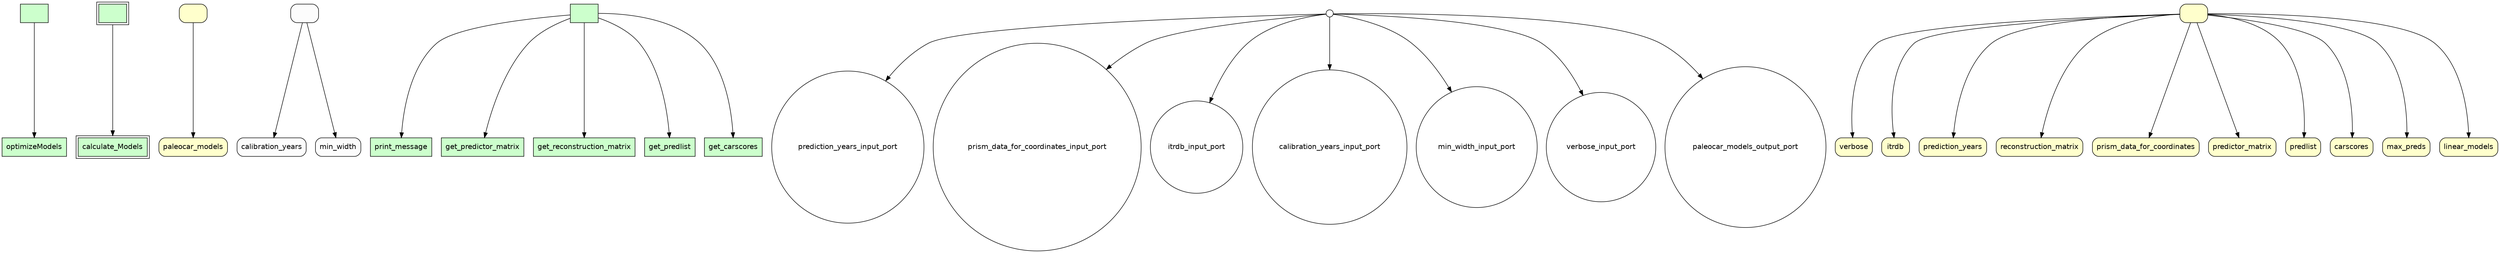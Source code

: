
        digraph{
            n0 [shape=box, fillcolor="#CCFFCC", style=filled, peripheries=1, fontname=Helvetica, label=""];
n1 [shape=box, fillcolor="#CCFFCC", style=filled, peripheries=1, fontname=Helvetica, label="optimizeModels"];
n0 -> n1;
n2 [shape=box, fillcolor="#CCFFCC", style=filled, fontname=Helvetica, peripheries=2, label=""];
n3 [shape=box, fillcolor="#CCFFCC", style=filled, fontname=Helvetica, peripheries=2, label="calculate_Models"];
n2 -> n3;
n4 [rankdir=LR, style="rounded,filled", fillcolor="#FFFFCC", peripheries=1, fontname=Helvetica, shape=record, label=""];
n5 [rankdir=LR, style="rounded,filled", fillcolor="#FFFFCC", peripheries=1, fontname=Helvetica, shape=record, label="paleocar_models"];
n4 -> n5;
n6 [shape=box, style="rounded,filled", fillcolor="#FCFCFC", peripheries=1, fontname=Helvetica, label=""];
n7 [shape=box, style="rounded,filled", fillcolor="#FCFCFC", peripheries=1, fontname=Helvetica, label="calibration_years"];
n6 -> n7;
n8 [shape=box, style="rounded,filled", fillcolor="#FCFCFC", peripheries=1, fontname=Helvetica, label="min_width"];
n6 -> n8;
n9 [rankdir=LR, fillcolor="#CCFFCC", style=filled, peripheries=1, fontname=Helvetica, shape=record, label=""];
n10 [rankdir=LR, fillcolor="#CCFFCC", style=filled, peripheries=1, fontname=Helvetica, shape=record, label="print_message"];
n9 -> n10;
n11 [rankdir=LR, fillcolor="#CCFFCC", style=filled, peripheries=1, fontname=Helvetica, shape=record, label="get_predictor_matrix"];
n9 -> n11;
n12 [rankdir=LR, fillcolor="#CCFFCC", style=filled, peripheries=1, fontname=Helvetica, shape=record, label="get_reconstruction_matrix"];
n9 -> n12;
n13 [rankdir=LR, fillcolor="#CCFFCC", style=filled, peripheries=1, fontname=Helvetica, shape=record, label="get_predlist"];
n9 -> n13;
n14 [rankdir=LR, fillcolor="#CCFFCC", style=filled, peripheries=1, fontname=Helvetica, shape=record, label="get_carscores"];
n9 -> n14;
n15 [style="rounded,filled", shape=circle, width=0.2, peripheries=1, fontname=Helvetica, fillcolor="#FFFFFF", label=""];
n16 [style="rounded,filled", shape=circle, width=0.2, peripheries=1, fontname=Helvetica, fillcolor="#FFFFFF", label="prediction_years_input_port"];
n15 -> n16;
n17 [style="rounded,filled", shape=circle, width=0.2, peripheries=1, fontname=Helvetica, fillcolor="#FFFFFF", label="prism_data_for_coordinates_input_port"];
n15 -> n17;
n18 [style="rounded,filled", shape=circle, width=0.2, peripheries=1, fontname=Helvetica, fillcolor="#FFFFFF", label="itrdb_input_port"];
n15 -> n18;
n19 [style="rounded,filled", shape=circle, width=0.2, peripheries=1, fontname=Helvetica, fillcolor="#FFFFFF", label="calibration_years_input_port"];
n15 -> n19;
n20 [style="rounded,filled", shape=circle, width=0.2, peripheries=1, fontname=Helvetica, fillcolor="#FFFFFF", label="min_width_input_port"];
n15 -> n20;
n21 [style="rounded,filled", shape=circle, width=0.2, peripheries=1, fontname=Helvetica, fillcolor="#FFFFFF", label="verbose_input_port"];
n15 -> n21;
n22 [style="rounded,filled", shape=circle, width=0.2, peripheries=1, fontname=Helvetica, fillcolor="#FFFFFF", label="paleocar_models_output_port"];
n15 -> n22;
n23 [shape=box, style="rounded,filled", fillcolor="#FFFFCC", peripheries=1, fontname=Helvetica, label=""];
n24 [shape=box, style="rounded,filled", fillcolor="#FFFFCC", peripheries=1, fontname=Helvetica, label="verbose"];
n23 -> n24;
n25 [shape=box, style="rounded,filled", fillcolor="#FFFFCC", peripheries=1, fontname=Helvetica, label="itrdb"];
n23 -> n25;
n26 [shape=box, style="rounded,filled", fillcolor="#FFFFCC", peripheries=1, fontname=Helvetica, label="prediction_years"];
n23 -> n26;
n27 [shape=box, style="rounded,filled", fillcolor="#FFFFCC", peripheries=1, fontname=Helvetica, label="reconstruction_matrix"];
n23 -> n27;
n28 [shape=box, style="rounded,filled", fillcolor="#FFFFCC", peripheries=1, fontname=Helvetica, label="prism_data_for_coordinates"];
n23 -> n28;
n29 [shape=box, style="rounded,filled", fillcolor="#FFFFCC", peripheries=1, fontname=Helvetica, label="predictor_matrix"];
n23 -> n29;
n30 [shape=box, style="rounded,filled", fillcolor="#FFFFCC", peripheries=1, fontname=Helvetica, label="predlist"];
n23 -> n30;
n31 [shape=box, style="rounded,filled", fillcolor="#FFFFCC", peripheries=1, fontname=Helvetica, label="carscores"];
n23 -> n31;
n32 [shape=box, style="rounded,filled", fillcolor="#FFFFCC", peripheries=1, fontname=Helvetica, label="max_preds"];
n23 -> n32;
n33 [shape=box, style="rounded,filled", fillcolor="#FFFFCC", peripheries=1, fontname=Helvetica, label="linear_models"];
n23 -> n33;

        }
        